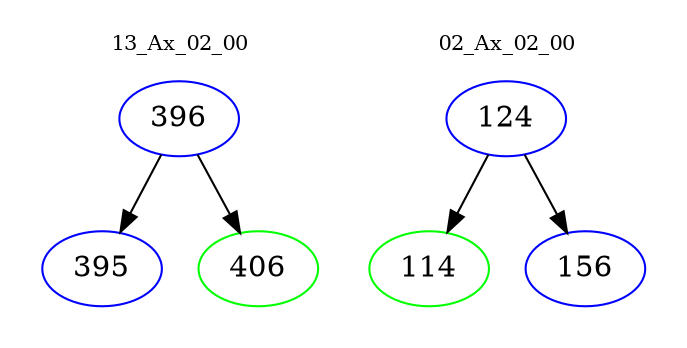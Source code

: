 digraph{
subgraph cluster_0 {
color = white
label = "13_Ax_02_00";
fontsize=10;
T0_396 [label="396", color="blue"]
T0_396 -> T0_395 [color="black"]
T0_395 [label="395", color="blue"]
T0_396 -> T0_406 [color="black"]
T0_406 [label="406", color="green"]
}
subgraph cluster_1 {
color = white
label = "02_Ax_02_00";
fontsize=10;
T1_124 [label="124", color="blue"]
T1_124 -> T1_114 [color="black"]
T1_114 [label="114", color="green"]
T1_124 -> T1_156 [color="black"]
T1_156 [label="156", color="blue"]
}
}
